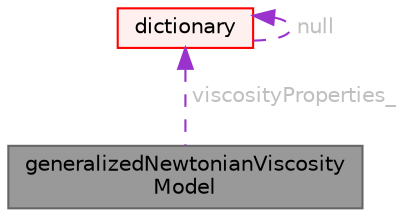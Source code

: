digraph "generalizedNewtonianViscosityModel"
{
 // LATEX_PDF_SIZE
  bgcolor="transparent";
  edge [fontname=Helvetica,fontsize=10,labelfontname=Helvetica,labelfontsize=10];
  node [fontname=Helvetica,fontsize=10,shape=box,height=0.2,width=0.4];
  Node1 [id="Node000001",label="generalizedNewtonianViscosity\lModel",height=0.2,width=0.4,color="gray40", fillcolor="grey60", style="filled", fontcolor="black",tooltip="An abstract base class for generalized Newtonian viscosity models."];
  Node2 -> Node1 [id="edge1_Node000001_Node000002",dir="back",color="darkorchid3",style="dashed",tooltip=" ",label=" viscosityProperties_",fontcolor="grey" ];
  Node2 [id="Node000002",label="dictionary",height=0.2,width=0.4,color="red", fillcolor="#FFF0F0", style="filled",URL="$classFoam_1_1dictionary.html",tooltip="A list of keyword definitions, which are a keyword followed by a number of values (eg,..."];
  Node2 -> Node2 [id="edge2_Node000002_Node000002",dir="back",color="darkorchid3",style="dashed",tooltip=" ",label=" null",fontcolor="grey" ];
}
